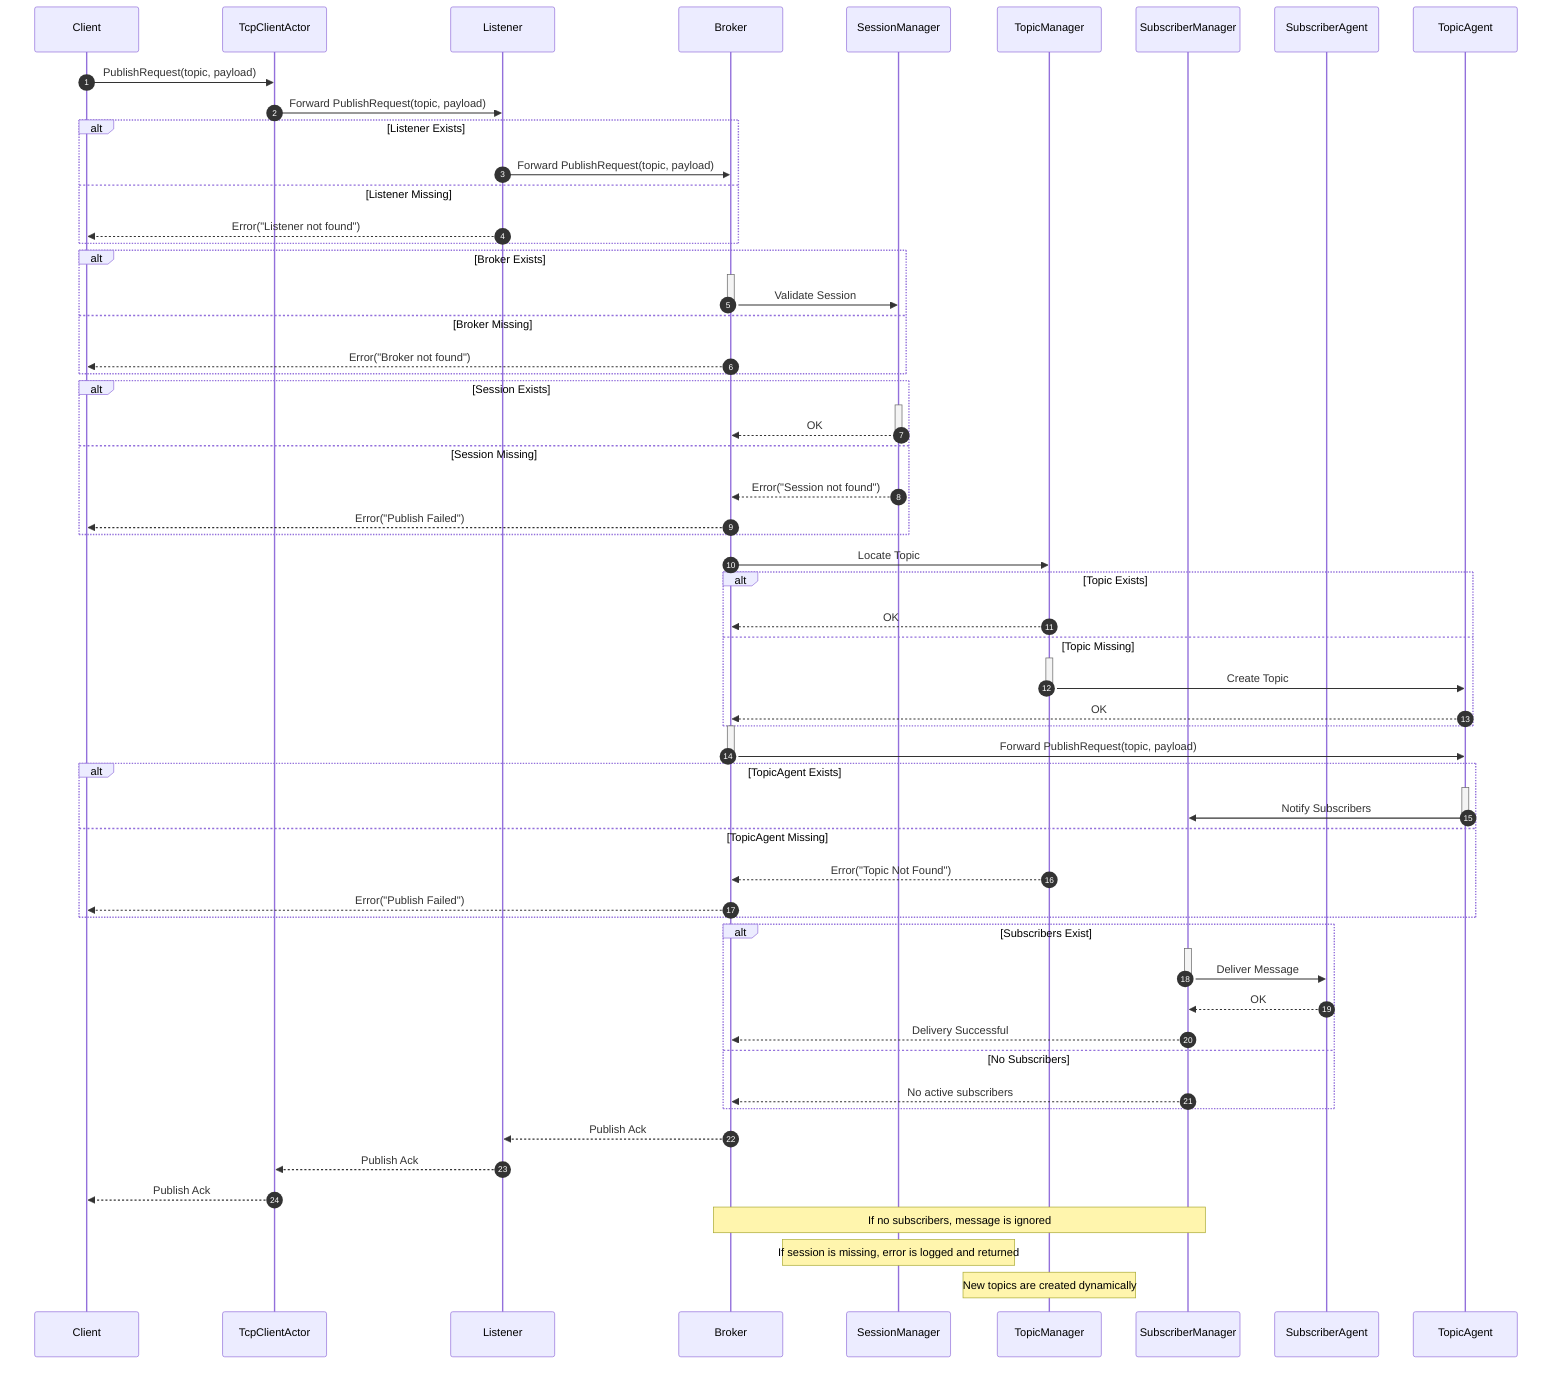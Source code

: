 sequenceDiagram
    participant Client
    participant TcpClientActor
    participant Listener
    participant Broker
    participant SessionManager
    participant TopicManager
    participant SubscriberManager
    participant SubscriberAgent
    participant TopicAgent

    autonumber
    Client->>TcpClientActor: PublishRequest(topic, payload)
    TcpClientActor->>Listener: Forward PublishRequest(topic, payload)

    alt Listener Exists
        Listener->>Broker: Forward PublishRequest(topic, payload)
    else Listener Missing
        Listener-->>Client: Error("Listener not found")
    end

    alt Broker Exists
        activate Broker
        Broker->>SessionManager: Validate Session
        deactivate Broker
    else Broker Missing
        Broker-->>Client: Error("Broker not found")
    end

    alt Session Exists
        activate SessionManager
        SessionManager-->>Broker: OK
        deactivate SessionManager
    else Session Missing
        SessionManager-->>Broker: Error("Session not found")
        Broker-->>Client: Error("Publish Failed")
    end

    Broker->>TopicManager: Locate Topic

    alt Topic Exists
        TopicManager-->>Broker: OK
    else Topic Missing
        activate TopicManager
        TopicManager->>TopicAgent: Create Topic
        deactivate TopicManager
        TopicAgent-->>Broker: OK
    end

    activate Broker
    Broker->>TopicAgent: Forward PublishRequest(topic, payload)
    deactivate Broker

    alt TopicAgent Exists
        activate TopicAgent
        TopicAgent->>SubscriberManager: Notify Subscribers
        deactivate TopicAgent
    else TopicAgent Missing
        TopicManager-->>Broker: Error("Topic Not Found")
        Broker-->>Client: Error("Publish Failed")
    end

    alt Subscribers Exist
        activate SubscriberManager
        SubscriberManager->>SubscriberAgent: Deliver Message
        deactivate SubscriberManager
        SubscriberAgent-->>SubscriberManager: OK
        SubscriberManager-->>Broker: Delivery Successful
    else No Subscribers
        SubscriberManager-->>Broker: No active subscribers
    end

    Broker-->>Listener: Publish Ack
    Listener-->>TcpClientActor: Publish Ack
    TcpClientActor-->>Client: Publish Ack

    note over Broker, SubscriberManager: If no subscribers, message is ignored
    note over SessionManager: If session is missing, error is logged and returned
    note over TopicManager: New topics are created dynamically